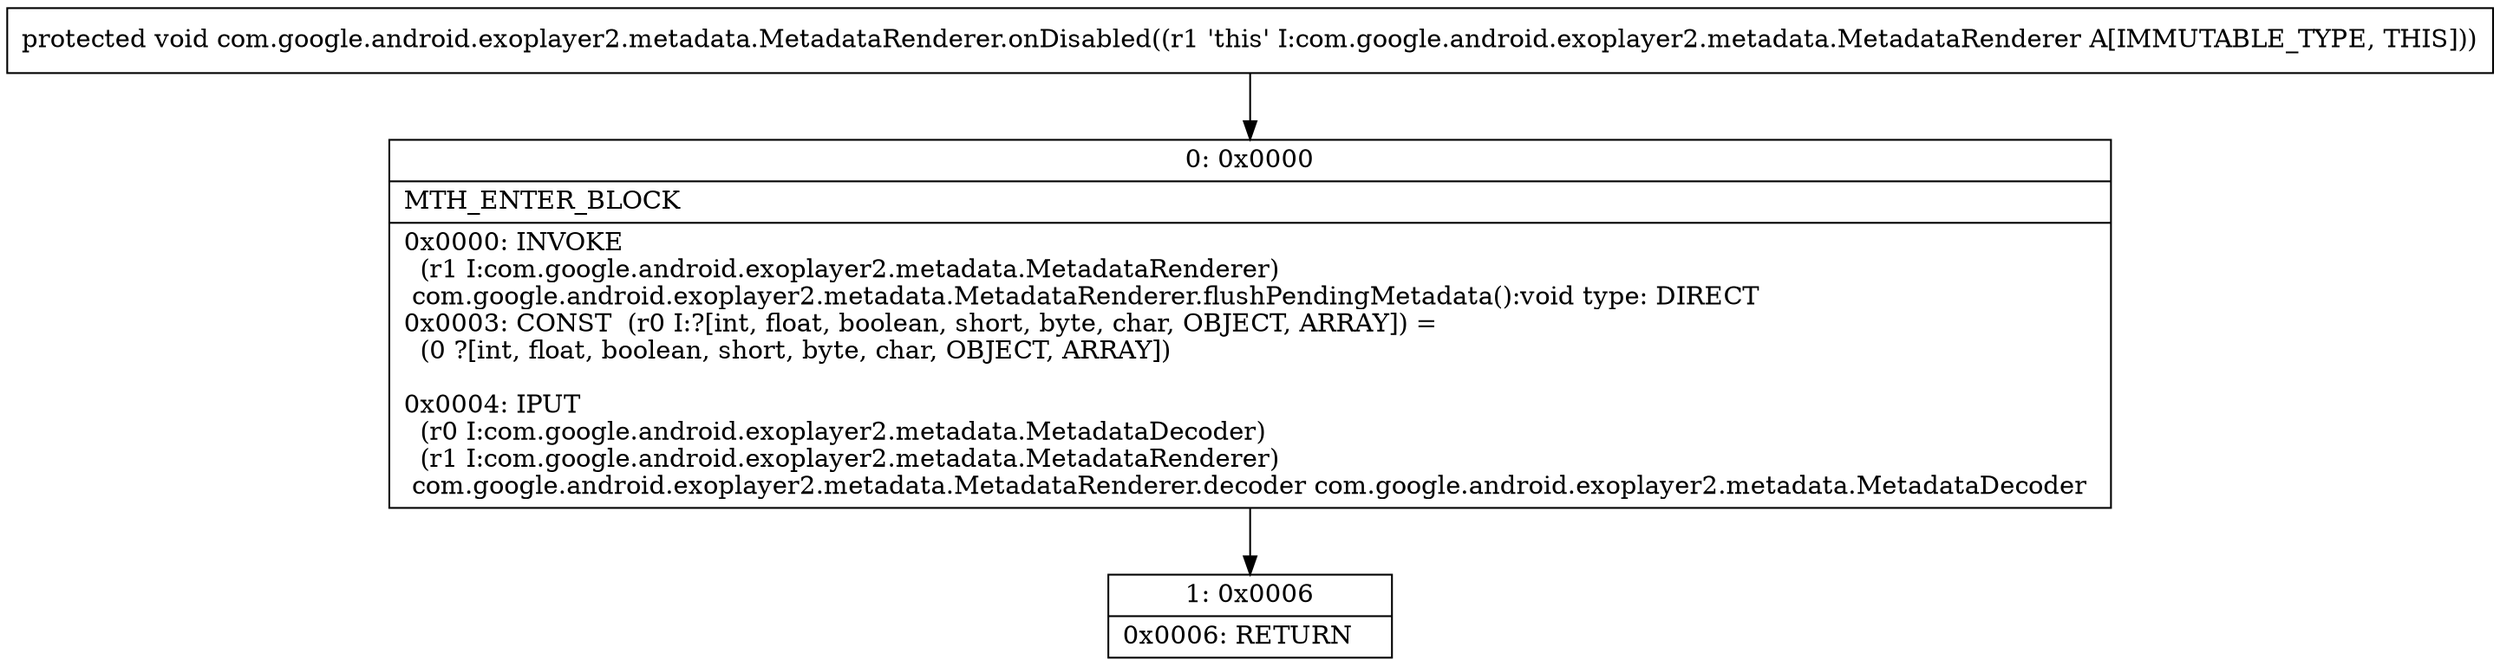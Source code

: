 digraph "CFG forcom.google.android.exoplayer2.metadata.MetadataRenderer.onDisabled()V" {
Node_0 [shape=record,label="{0\:\ 0x0000|MTH_ENTER_BLOCK\l|0x0000: INVOKE  \l  (r1 I:com.google.android.exoplayer2.metadata.MetadataRenderer)\l com.google.android.exoplayer2.metadata.MetadataRenderer.flushPendingMetadata():void type: DIRECT \l0x0003: CONST  (r0 I:?[int, float, boolean, short, byte, char, OBJECT, ARRAY]) = \l  (0 ?[int, float, boolean, short, byte, char, OBJECT, ARRAY])\l \l0x0004: IPUT  \l  (r0 I:com.google.android.exoplayer2.metadata.MetadataDecoder)\l  (r1 I:com.google.android.exoplayer2.metadata.MetadataRenderer)\l com.google.android.exoplayer2.metadata.MetadataRenderer.decoder com.google.android.exoplayer2.metadata.MetadataDecoder \l}"];
Node_1 [shape=record,label="{1\:\ 0x0006|0x0006: RETURN   \l}"];
MethodNode[shape=record,label="{protected void com.google.android.exoplayer2.metadata.MetadataRenderer.onDisabled((r1 'this' I:com.google.android.exoplayer2.metadata.MetadataRenderer A[IMMUTABLE_TYPE, THIS])) }"];
MethodNode -> Node_0;
Node_0 -> Node_1;
}

